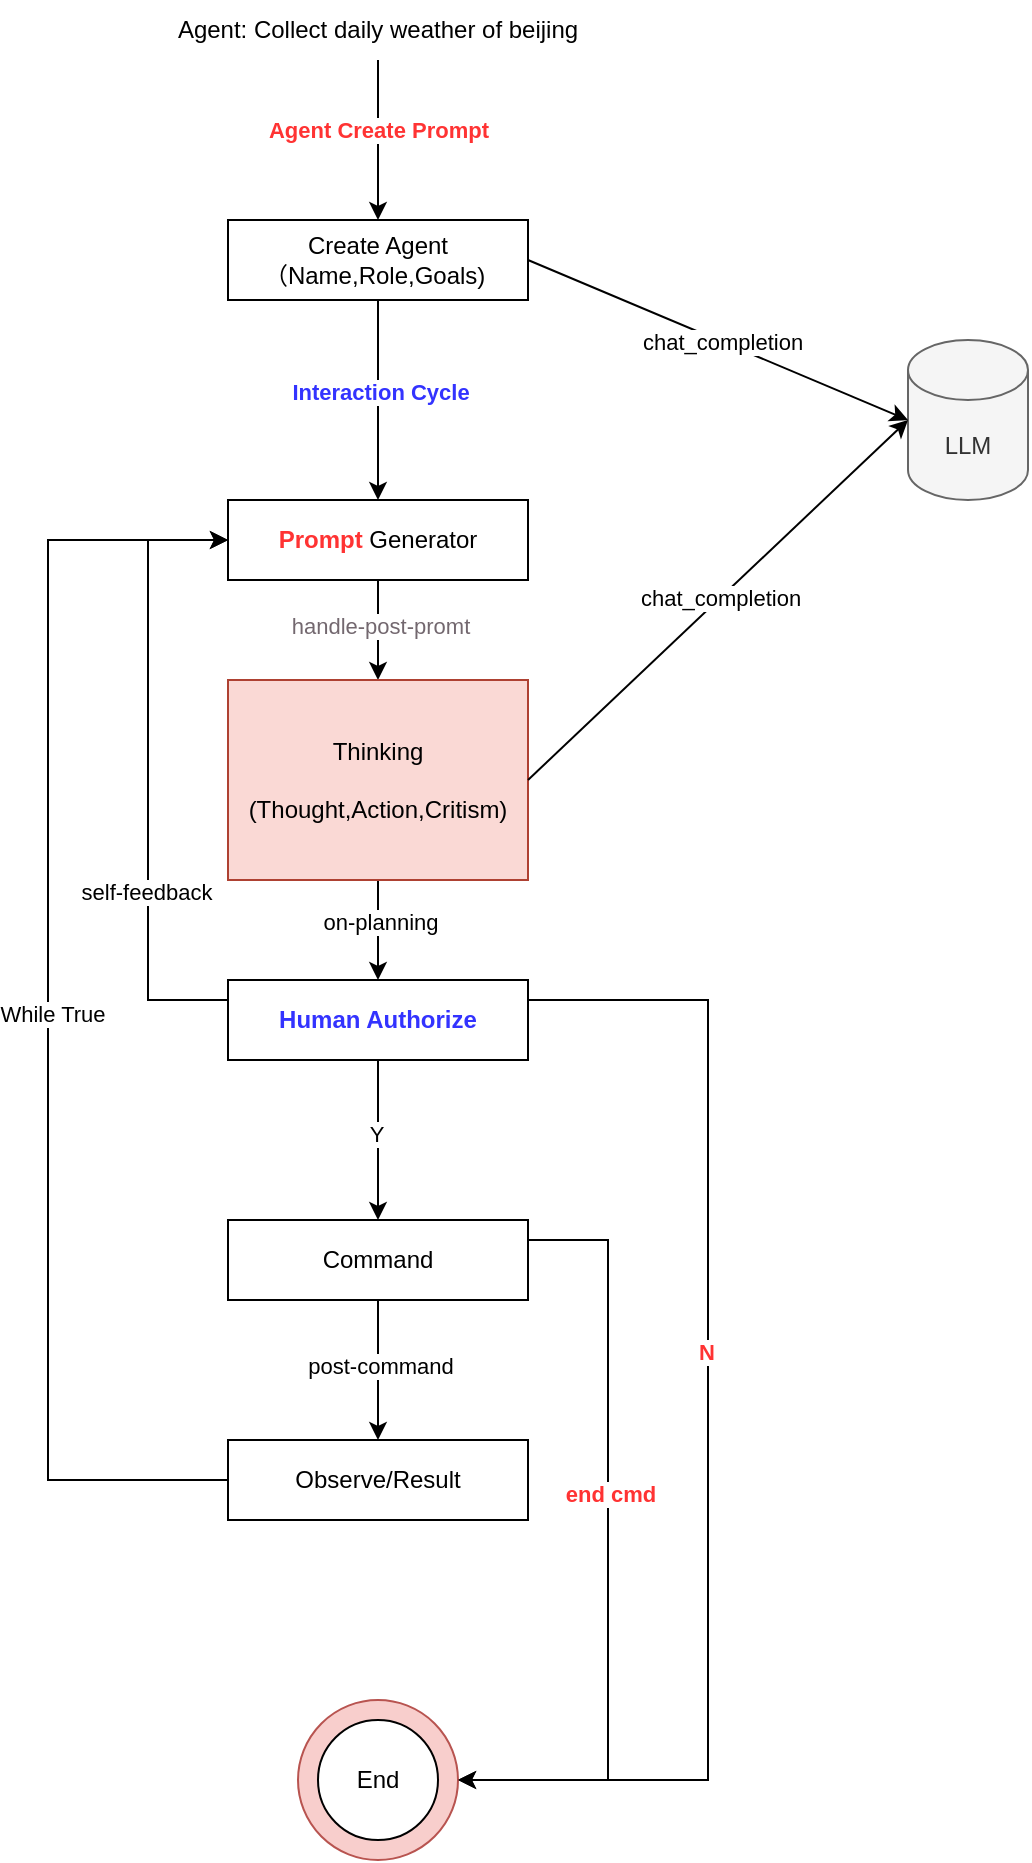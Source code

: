 <mxfile version="21.5.2" type="github">
  <diagram name="第 1 页" id="LU-fnr2DJfe2r5053KIv">
    <mxGraphModel dx="908" dy="613" grid="1" gridSize="10" guides="1" tooltips="1" connect="1" arrows="1" fold="1" page="1" pageScale="1" pageWidth="827" pageHeight="1169" math="0" shadow="0">
      <root>
        <mxCell id="0" />
        <mxCell id="1" parent="0" />
        <mxCell id="tcQKUcsGEQ5BL62iG16M-7" value="" style="edgeStyle=orthogonalEdgeStyle;rounded=0;orthogonalLoop=1;jettySize=auto;html=1;" edge="1" parent="1" source="tcQKUcsGEQ5BL62iG16M-1" target="tcQKUcsGEQ5BL62iG16M-3">
          <mxGeometry relative="1" as="geometry" />
        </mxCell>
        <mxCell id="tcQKUcsGEQ5BL62iG16M-8" value="&lt;b&gt;&lt;font color=&quot;#ff3333&quot;&gt;Agent Create Prompt&lt;/font&gt;&lt;/b&gt;" style="edgeLabel;html=1;align=center;verticalAlign=middle;resizable=0;points=[];" vertex="1" connectable="0" parent="tcQKUcsGEQ5BL62iG16M-7">
          <mxGeometry x="-0.12" relative="1" as="geometry">
            <mxPoint as="offset" />
          </mxGeometry>
        </mxCell>
        <mxCell id="tcQKUcsGEQ5BL62iG16M-1" value="Agent: Collect daily weather of beijing" style="text;html=1;strokeColor=none;fillColor=none;align=center;verticalAlign=middle;whiteSpace=wrap;rounded=0;" vertex="1" parent="1">
          <mxGeometry x="270" y="90" width="250" height="30" as="geometry" />
        </mxCell>
        <mxCell id="tcQKUcsGEQ5BL62iG16M-10" value="" style="edgeStyle=orthogonalEdgeStyle;rounded=0;orthogonalLoop=1;jettySize=auto;html=1;" edge="1" parent="1" source="tcQKUcsGEQ5BL62iG16M-3" target="tcQKUcsGEQ5BL62iG16M-9">
          <mxGeometry relative="1" as="geometry" />
        </mxCell>
        <mxCell id="tcQKUcsGEQ5BL62iG16M-11" value="&lt;b&gt;&lt;font color=&quot;#3333ff&quot;&gt;Interaction Cycle&lt;/font&gt;&lt;/b&gt;" style="edgeLabel;html=1;align=center;verticalAlign=middle;resizable=0;points=[];" vertex="1" connectable="0" parent="tcQKUcsGEQ5BL62iG16M-10">
          <mxGeometry x="-0.084" y="1" relative="1" as="geometry">
            <mxPoint as="offset" />
          </mxGeometry>
        </mxCell>
        <mxCell id="tcQKUcsGEQ5BL62iG16M-3" value="Create Agent&lt;br&gt;（Name,Role,Goals)&amp;nbsp;" style="rounded=0;whiteSpace=wrap;html=1;" vertex="1" parent="1">
          <mxGeometry x="320" y="200" width="150" height="40" as="geometry" />
        </mxCell>
        <mxCell id="tcQKUcsGEQ5BL62iG16M-4" value="LLM" style="shape=cylinder3;whiteSpace=wrap;html=1;boundedLbl=1;backgroundOutline=1;size=15;fillColor=#f5f5f5;fontColor=#333333;strokeColor=#666666;" vertex="1" parent="1">
          <mxGeometry x="660" y="260" width="60" height="80" as="geometry" />
        </mxCell>
        <mxCell id="tcQKUcsGEQ5BL62iG16M-5" value="" style="endArrow=classic;html=1;rounded=0;exitX=1;exitY=0.5;exitDx=0;exitDy=0;entryX=0;entryY=0.5;entryDx=0;entryDy=0;entryPerimeter=0;" edge="1" parent="1" source="tcQKUcsGEQ5BL62iG16M-3" target="tcQKUcsGEQ5BL62iG16M-4">
          <mxGeometry width="50" height="50" relative="1" as="geometry">
            <mxPoint x="530" y="310" as="sourcePoint" />
            <mxPoint x="580" y="260" as="targetPoint" />
          </mxGeometry>
        </mxCell>
        <mxCell id="tcQKUcsGEQ5BL62iG16M-6" value="chat_completion" style="edgeLabel;html=1;align=center;verticalAlign=middle;resizable=0;points=[];" vertex="1" connectable="0" parent="tcQKUcsGEQ5BL62iG16M-5">
          <mxGeometry x="0.017" y="1" relative="1" as="geometry">
            <mxPoint y="1" as="offset" />
          </mxGeometry>
        </mxCell>
        <mxCell id="tcQKUcsGEQ5BL62iG16M-15" value="" style="edgeStyle=orthogonalEdgeStyle;rounded=0;orthogonalLoop=1;jettySize=auto;html=1;" edge="1" parent="1" source="tcQKUcsGEQ5BL62iG16M-9" target="tcQKUcsGEQ5BL62iG16M-12">
          <mxGeometry relative="1" as="geometry" />
        </mxCell>
        <mxCell id="tcQKUcsGEQ5BL62iG16M-37" value="&lt;font color=&quot;#73686f&quot;&gt;handle-post-promt&lt;/font&gt;" style="edgeLabel;html=1;align=center;verticalAlign=middle;resizable=0;points=[];" vertex="1" connectable="0" parent="tcQKUcsGEQ5BL62iG16M-15">
          <mxGeometry x="-0.056" y="1" relative="1" as="geometry">
            <mxPoint y="-1" as="offset" />
          </mxGeometry>
        </mxCell>
        <mxCell id="tcQKUcsGEQ5BL62iG16M-9" value="&lt;b&gt;&lt;font color=&quot;#ff3333&quot;&gt;Prompt&lt;/font&gt;&lt;/b&gt; Generator" style="rounded=0;whiteSpace=wrap;html=1;" vertex="1" parent="1">
          <mxGeometry x="320" y="340" width="150" height="40" as="geometry" />
        </mxCell>
        <mxCell id="tcQKUcsGEQ5BL62iG16M-17" value="" style="edgeStyle=orthogonalEdgeStyle;rounded=0;orthogonalLoop=1;jettySize=auto;html=1;" edge="1" parent="1" source="tcQKUcsGEQ5BL62iG16M-12" target="tcQKUcsGEQ5BL62iG16M-16">
          <mxGeometry relative="1" as="geometry" />
        </mxCell>
        <mxCell id="tcQKUcsGEQ5BL62iG16M-39" value="on-planning" style="edgeLabel;html=1;align=center;verticalAlign=middle;resizable=0;points=[];" vertex="1" connectable="0" parent="tcQKUcsGEQ5BL62iG16M-17">
          <mxGeometry x="-0.152" y="1" relative="1" as="geometry">
            <mxPoint as="offset" />
          </mxGeometry>
        </mxCell>
        <mxCell id="tcQKUcsGEQ5BL62iG16M-12" value="Thinking&lt;br&gt;&lt;br&gt;(Thought,Action,Critism)" style="rounded=0;whiteSpace=wrap;html=1;fillColor=#fad9d5;strokeColor=#ae4132;" vertex="1" parent="1">
          <mxGeometry x="320" y="430" width="150" height="100" as="geometry" />
        </mxCell>
        <mxCell id="tcQKUcsGEQ5BL62iG16M-13" value="" style="endArrow=classic;html=1;rounded=0;exitX=1;exitY=0.5;exitDx=0;exitDy=0;entryX=0;entryY=0.5;entryDx=0;entryDy=0;entryPerimeter=0;" edge="1" parent="1" source="tcQKUcsGEQ5BL62iG16M-12" target="tcQKUcsGEQ5BL62iG16M-4">
          <mxGeometry width="50" height="50" relative="1" as="geometry">
            <mxPoint x="480" y="230" as="sourcePoint" />
            <mxPoint x="670" y="310" as="targetPoint" />
          </mxGeometry>
        </mxCell>
        <mxCell id="tcQKUcsGEQ5BL62iG16M-14" value="chat_completion" style="edgeLabel;html=1;align=center;verticalAlign=middle;resizable=0;points=[];" vertex="1" connectable="0" parent="tcQKUcsGEQ5BL62iG16M-13">
          <mxGeometry x="0.017" y="1" relative="1" as="geometry">
            <mxPoint y="1" as="offset" />
          </mxGeometry>
        </mxCell>
        <mxCell id="tcQKUcsGEQ5BL62iG16M-22" value="" style="edgeStyle=orthogonalEdgeStyle;rounded=0;orthogonalLoop=1;jettySize=auto;html=1;" edge="1" parent="1" source="tcQKUcsGEQ5BL62iG16M-16" target="tcQKUcsGEQ5BL62iG16M-21">
          <mxGeometry relative="1" as="geometry" />
        </mxCell>
        <mxCell id="tcQKUcsGEQ5BL62iG16M-23" value="Y" style="edgeLabel;html=1;align=center;verticalAlign=middle;resizable=0;points=[];" vertex="1" connectable="0" parent="tcQKUcsGEQ5BL62iG16M-22">
          <mxGeometry x="-0.09" y="-2" relative="1" as="geometry">
            <mxPoint x="1" as="offset" />
          </mxGeometry>
        </mxCell>
        <mxCell id="tcQKUcsGEQ5BL62iG16M-16" value="&lt;font color=&quot;#3333ff&quot;&gt;&lt;b&gt;Human Authorize&lt;/b&gt;&lt;/font&gt;" style="rounded=0;whiteSpace=wrap;html=1;" vertex="1" parent="1">
          <mxGeometry x="320" y="580" width="150" height="40" as="geometry" />
        </mxCell>
        <mxCell id="tcQKUcsGEQ5BL62iG16M-30" value="" style="edgeStyle=orthogonalEdgeStyle;rounded=0;orthogonalLoop=1;jettySize=auto;html=1;" edge="1" parent="1" source="tcQKUcsGEQ5BL62iG16M-21" target="tcQKUcsGEQ5BL62iG16M-29">
          <mxGeometry relative="1" as="geometry" />
        </mxCell>
        <mxCell id="tcQKUcsGEQ5BL62iG16M-41" value="post-command" style="edgeLabel;html=1;align=center;verticalAlign=middle;resizable=0;points=[];" vertex="1" connectable="0" parent="tcQKUcsGEQ5BL62iG16M-30">
          <mxGeometry x="-0.069" y="1" relative="1" as="geometry">
            <mxPoint as="offset" />
          </mxGeometry>
        </mxCell>
        <mxCell id="tcQKUcsGEQ5BL62iG16M-21" value="Command" style="rounded=0;whiteSpace=wrap;html=1;" vertex="1" parent="1">
          <mxGeometry x="320" y="700" width="150" height="40" as="geometry" />
        </mxCell>
        <mxCell id="tcQKUcsGEQ5BL62iG16M-26" value="" style="endArrow=classic;html=1;rounded=0;exitX=1;exitY=0.5;exitDx=0;exitDy=0;entryX=1;entryY=0.5;entryDx=0;entryDy=0;edgeStyle=orthogonalEdgeStyle;" edge="1" parent="1" source="tcQKUcsGEQ5BL62iG16M-16" target="tcQKUcsGEQ5BL62iG16M-24">
          <mxGeometry width="50" height="50" relative="1" as="geometry">
            <mxPoint x="520" y="680" as="sourcePoint" />
            <mxPoint x="570" y="630" as="targetPoint" />
            <Array as="points">
              <mxPoint x="560" y="590" />
              <mxPoint x="560" y="980" />
            </Array>
          </mxGeometry>
        </mxCell>
        <mxCell id="tcQKUcsGEQ5BL62iG16M-27" value="&lt;b&gt;&lt;font color=&quot;#ff3333&quot;&gt;N&lt;/font&gt;&lt;/b&gt;" style="edgeLabel;html=1;align=center;verticalAlign=middle;resizable=0;points=[];" vertex="1" connectable="0" parent="tcQKUcsGEQ5BL62iG16M-26">
          <mxGeometry x="-0.102" y="1" relative="1" as="geometry">
            <mxPoint x="-2" as="offset" />
          </mxGeometry>
        </mxCell>
        <mxCell id="tcQKUcsGEQ5BL62iG16M-28" value="" style="group" vertex="1" connectable="0" parent="1">
          <mxGeometry x="355" y="940" width="80" height="80" as="geometry" />
        </mxCell>
        <mxCell id="tcQKUcsGEQ5BL62iG16M-24" value="" style="ellipse;whiteSpace=wrap;html=1;aspect=fixed;fillColor=#f8cecc;strokeColor=#b85450;" vertex="1" parent="tcQKUcsGEQ5BL62iG16M-28">
          <mxGeometry width="80" height="80" as="geometry" />
        </mxCell>
        <mxCell id="tcQKUcsGEQ5BL62iG16M-25" value="End" style="ellipse;whiteSpace=wrap;html=1;aspect=fixed;" vertex="1" parent="tcQKUcsGEQ5BL62iG16M-28">
          <mxGeometry x="10" y="10" width="60" height="60" as="geometry" />
        </mxCell>
        <mxCell id="tcQKUcsGEQ5BL62iG16M-29" value="Observe/Result" style="rounded=0;whiteSpace=wrap;html=1;" vertex="1" parent="1">
          <mxGeometry x="320" y="810" width="150" height="40" as="geometry" />
        </mxCell>
        <mxCell id="tcQKUcsGEQ5BL62iG16M-31" value="" style="endArrow=classic;html=1;rounded=0;exitX=1;exitY=0.5;exitDx=0;exitDy=0;entryX=1;entryY=0.5;entryDx=0;entryDy=0;edgeStyle=orthogonalEdgeStyle;" edge="1" parent="1" source="tcQKUcsGEQ5BL62iG16M-21" target="tcQKUcsGEQ5BL62iG16M-24">
          <mxGeometry width="50" height="50" relative="1" as="geometry">
            <mxPoint x="490" y="790" as="sourcePoint" />
            <mxPoint x="540" y="740" as="targetPoint" />
            <Array as="points">
              <mxPoint x="510" y="710" />
              <mxPoint x="510" y="980" />
            </Array>
          </mxGeometry>
        </mxCell>
        <mxCell id="tcQKUcsGEQ5BL62iG16M-32" value="&lt;b&gt;&lt;font color=&quot;#ff3333&quot;&gt;end cmd&lt;/font&gt;&lt;/b&gt;" style="edgeLabel;html=1;align=center;verticalAlign=middle;resizable=0;points=[];" vertex="1" connectable="0" parent="tcQKUcsGEQ5BL62iG16M-31">
          <mxGeometry x="-0.106" y="3" relative="1" as="geometry">
            <mxPoint x="-2" as="offset" />
          </mxGeometry>
        </mxCell>
        <mxCell id="tcQKUcsGEQ5BL62iG16M-33" value="" style="endArrow=classic;html=1;rounded=0;exitX=0;exitY=0.5;exitDx=0;exitDy=0;entryX=0;entryY=0.5;entryDx=0;entryDy=0;edgeStyle=orthogonalEdgeStyle;" edge="1" parent="1" source="tcQKUcsGEQ5BL62iG16M-29" target="tcQKUcsGEQ5BL62iG16M-9">
          <mxGeometry width="50" height="50" relative="1" as="geometry">
            <mxPoint x="160" y="720" as="sourcePoint" />
            <mxPoint x="210" y="670" as="targetPoint" />
            <Array as="points">
              <mxPoint x="230" y="830" />
              <mxPoint x="230" y="360" />
            </Array>
          </mxGeometry>
        </mxCell>
        <mxCell id="tcQKUcsGEQ5BL62iG16M-34" value="While True" style="edgeLabel;html=1;align=center;verticalAlign=middle;resizable=0;points=[];" vertex="1" connectable="0" parent="tcQKUcsGEQ5BL62iG16M-33">
          <mxGeometry x="-0.005" y="-2" relative="1" as="geometry">
            <mxPoint as="offset" />
          </mxGeometry>
        </mxCell>
        <mxCell id="tcQKUcsGEQ5BL62iG16M-35" value="" style="endArrow=classic;html=1;rounded=0;exitX=0;exitY=0.5;exitDx=0;exitDy=0;entryX=0;entryY=0.5;entryDx=0;entryDy=0;edgeStyle=orthogonalEdgeStyle;" edge="1" parent="1" source="tcQKUcsGEQ5BL62iG16M-16" target="tcQKUcsGEQ5BL62iG16M-9">
          <mxGeometry width="50" height="50" relative="1" as="geometry">
            <mxPoint x="220" y="670" as="sourcePoint" />
            <mxPoint x="270" y="620" as="targetPoint" />
            <Array as="points">
              <mxPoint x="280" y="590" />
              <mxPoint x="280" y="360" />
            </Array>
          </mxGeometry>
        </mxCell>
        <mxCell id="tcQKUcsGEQ5BL62iG16M-36" value="self-feedback" style="edgeLabel;html=1;align=center;verticalAlign=middle;resizable=0;points=[];" vertex="1" connectable="0" parent="tcQKUcsGEQ5BL62iG16M-35">
          <mxGeometry x="0.004" y="1" relative="1" as="geometry">
            <mxPoint y="56" as="offset" />
          </mxGeometry>
        </mxCell>
      </root>
    </mxGraphModel>
  </diagram>
</mxfile>
